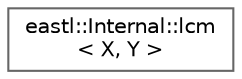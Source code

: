 digraph "类继承关系图"
{
 // LATEX_PDF_SIZE
  bgcolor="transparent";
  edge [fontname=Helvetica,fontsize=10,labelfontname=Helvetica,labelfontsize=10];
  node [fontname=Helvetica,fontsize=10,shape=box,height=0.2,width=0.4];
  rankdir="LR";
  Node0 [id="Node000000",label="eastl::Internal::lcm\l\< X, Y \>",height=0.2,width=0.4,color="grey40", fillcolor="white", style="filled",URL="$structeastl_1_1_internal_1_1lcm.html",tooltip=" "];
}
